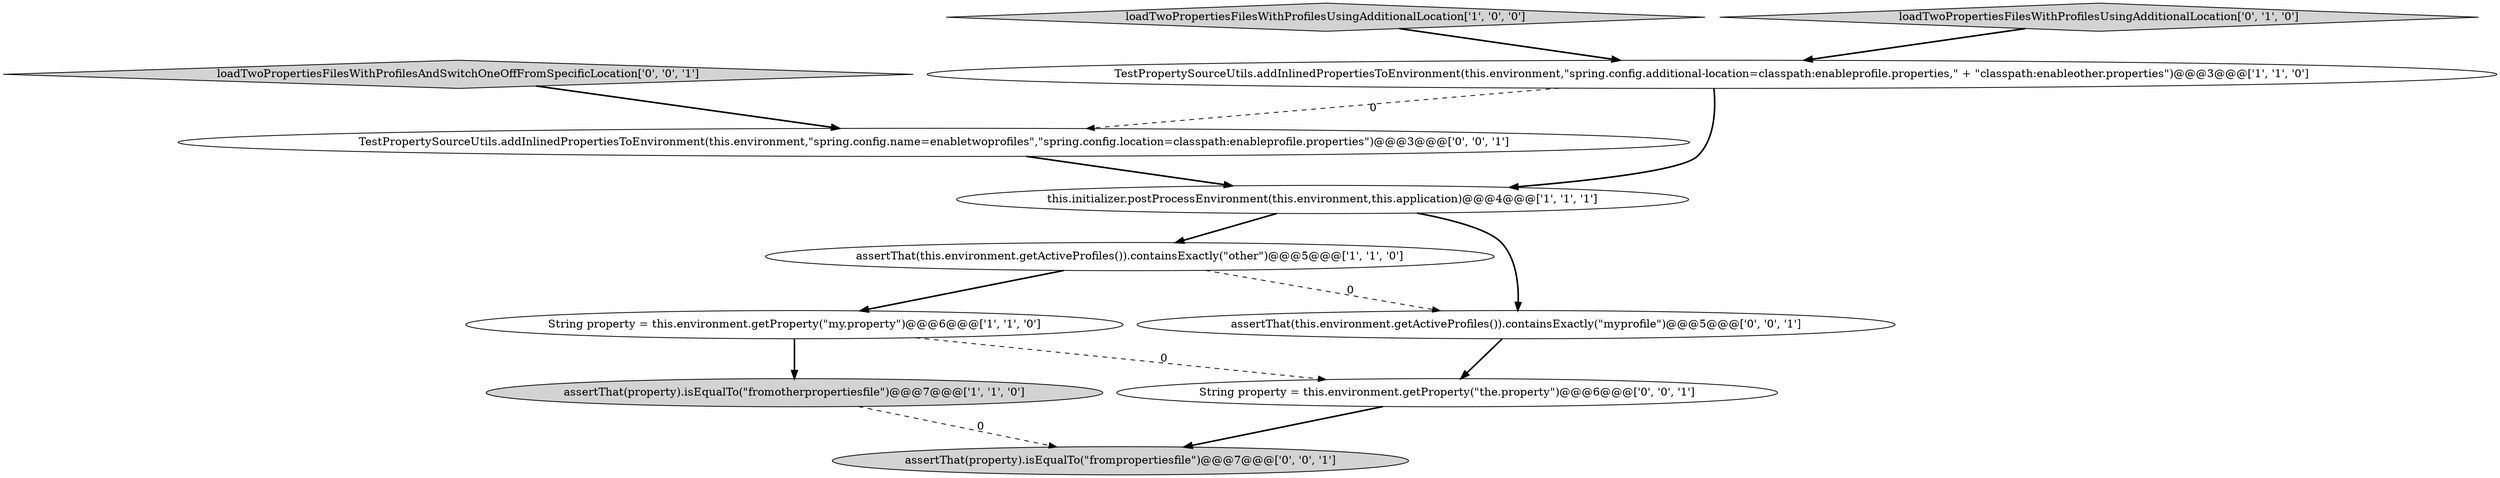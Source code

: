 digraph {
4 [style = filled, label = "this.initializer.postProcessEnvironment(this.environment,this.application)@@@4@@@['1', '1', '1']", fillcolor = white, shape = ellipse image = "AAA0AAABBB1BBB"];
5 [style = filled, label = "loadTwoPropertiesFilesWithProfilesUsingAdditionalLocation['1', '0', '0']", fillcolor = lightgray, shape = diamond image = "AAA0AAABBB1BBB"];
9 [style = filled, label = "loadTwoPropertiesFilesWithProfilesAndSwitchOneOffFromSpecificLocation['0', '0', '1']", fillcolor = lightgray, shape = diamond image = "AAA0AAABBB3BBB"];
6 [style = filled, label = "loadTwoPropertiesFilesWithProfilesUsingAdditionalLocation['0', '1', '0']", fillcolor = lightgray, shape = diamond image = "AAA0AAABBB2BBB"];
3 [style = filled, label = "String property = this.environment.getProperty(\"my.property\")@@@6@@@['1', '1', '0']", fillcolor = white, shape = ellipse image = "AAA0AAABBB1BBB"];
1 [style = filled, label = "TestPropertySourceUtils.addInlinedPropertiesToEnvironment(this.environment,\"spring.config.additional-location=classpath:enableprofile.properties,\" + \"classpath:enableother.properties\")@@@3@@@['1', '1', '0']", fillcolor = white, shape = ellipse image = "AAA0AAABBB1BBB"];
7 [style = filled, label = "TestPropertySourceUtils.addInlinedPropertiesToEnvironment(this.environment,\"spring.config.name=enabletwoprofiles\",\"spring.config.location=classpath:enableprofile.properties\")@@@3@@@['0', '0', '1']", fillcolor = white, shape = ellipse image = "AAA0AAABBB3BBB"];
0 [style = filled, label = "assertThat(property).isEqualTo(\"fromotherpropertiesfile\")@@@7@@@['1', '1', '0']", fillcolor = lightgray, shape = ellipse image = "AAA0AAABBB1BBB"];
2 [style = filled, label = "assertThat(this.environment.getActiveProfiles()).containsExactly(\"other\")@@@5@@@['1', '1', '0']", fillcolor = white, shape = ellipse image = "AAA0AAABBB1BBB"];
8 [style = filled, label = "String property = this.environment.getProperty(\"the.property\")@@@6@@@['0', '0', '1']", fillcolor = white, shape = ellipse image = "AAA0AAABBB3BBB"];
10 [style = filled, label = "assertThat(this.environment.getActiveProfiles()).containsExactly(\"myprofile\")@@@5@@@['0', '0', '1']", fillcolor = white, shape = ellipse image = "AAA0AAABBB3BBB"];
11 [style = filled, label = "assertThat(property).isEqualTo(\"frompropertiesfile\")@@@7@@@['0', '0', '1']", fillcolor = lightgray, shape = ellipse image = "AAA0AAABBB3BBB"];
4->10 [style = bold, label=""];
6->1 [style = bold, label=""];
5->1 [style = bold, label=""];
3->8 [style = dashed, label="0"];
1->4 [style = bold, label=""];
0->11 [style = dashed, label="0"];
4->2 [style = bold, label=""];
7->4 [style = bold, label=""];
1->7 [style = dashed, label="0"];
10->8 [style = bold, label=""];
9->7 [style = bold, label=""];
8->11 [style = bold, label=""];
3->0 [style = bold, label=""];
2->3 [style = bold, label=""];
2->10 [style = dashed, label="0"];
}
